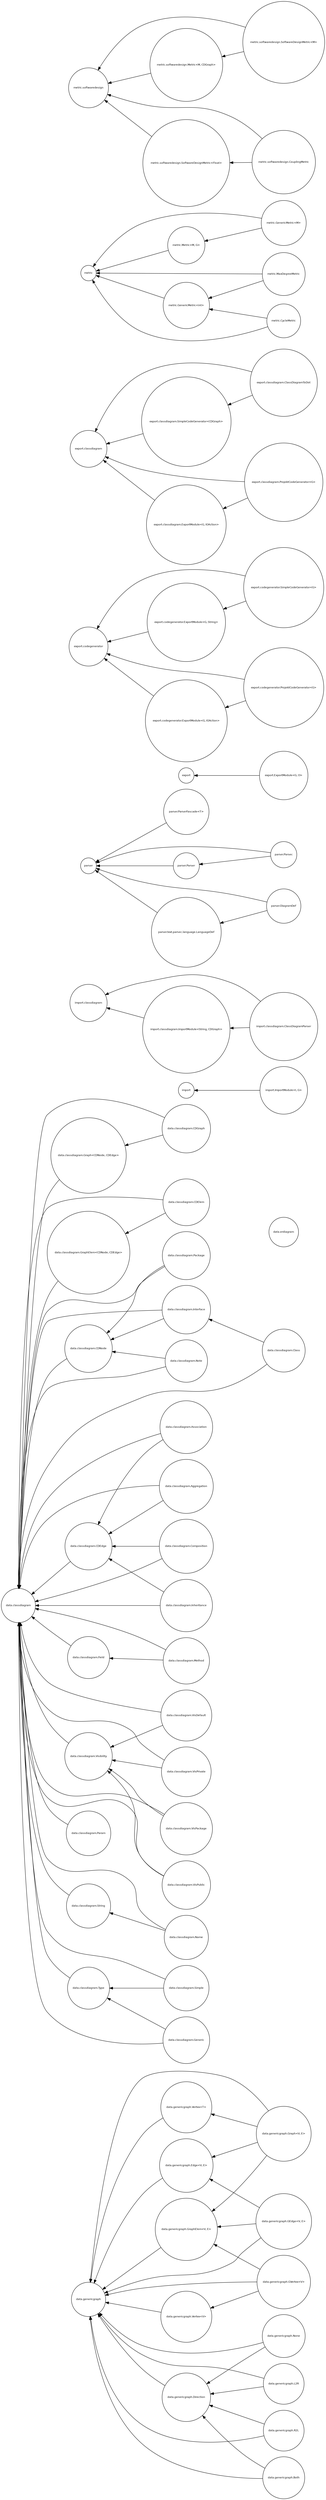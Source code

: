 digraph G {
fontname = "Bitstream Vera Sans"; rankdir = "RL"; fontsize = 8;
node [ fontname = "Bitstream Vera Sans" fontsize = 8 shape = "circle" ]
edge [ arrowhead = "normal" fontname = "Bitstream Vera Sans" fontsize = 8 ]
data_genericgraph [ label = "data.genericgraph" ]
data_genericgraph_Graph__V__E__ [ label = "data.genericgraph.Graph\<V, E\>" ]
data_genericgraph_GraphElem__V__E__ [ label = "data.genericgraph.GraphElem\<V, E\>" ]
data_genericgraph_Vertex__T__ [ label = "data.genericgraph.Vertex\<T\>" ]
data_genericgraph_Edge__V__E__ [ label = "data.genericgraph.Edge\<V, E\>" ]
data_genericgraph_GVertex__V__ [ label = "data.genericgraph.GVertex\<V\>" ]
data_genericgraph_GEdge__V__E__ [ label = "data.genericgraph.GEdge\<V, E\>" ]
data_genericgraph_Vertex__V__ [ label = "data.genericgraph.Vertex\<V\>" ]
data_genericgraph_Direction [ label = "data.genericgraph.Direction" ]
data_genericgraph_None [ label = "data.genericgraph.None" ]
data_genericgraph_L2R [ label = "data.genericgraph.L2R" ]
data_genericgraph_R2L [ label = "data.genericgraph.R2L" ]
data_genericgraph_Both [ label = "data.genericgraph.Both" ]
data_classdiagram [ label = "data.classdiagram" ]
data_classdiagram_Graph__CDNode__CDEdge__ [ label = "data.classdiagram.Graph\<CDNode, CDEdge\>" ]
data_classdiagram_CDGraph [ label = "data.classdiagram.CDGraph" ]
data_classdiagram_GraphElem__CDNode__CDEdge__ [ label = "data.classdiagram.GraphElem\<CDNode, CDEdge\>" ]
data_classdiagram_CDElem [ label = "data.classdiagram.CDElem" ]
data_classdiagram_CDNode [ label = "data.classdiagram.CDNode" ]
data_classdiagram_Package [ label = "data.classdiagram.Package" ]
data_classdiagram_Interface [ label = "data.classdiagram.Interface" ]
data_classdiagram_Class [ label = "data.classdiagram.Class" ]
data_classdiagram_Note [ label = "data.classdiagram.Note" ]
data_classdiagram_CDEdge [ label = "data.classdiagram.CDEdge" ]
data_classdiagram_Association [ label = "data.classdiagram.Association" ]
data_classdiagram_Aggregation [ label = "data.classdiagram.Aggregation" ]
data_classdiagram_Composition [ label = "data.classdiagram.Composition" ]
data_classdiagram_Inheritance [ label = "data.classdiagram.Inheritance" ]
data_classdiagram_Field [ label = "data.classdiagram.Field" ]
data_classdiagram_Method [ label = "data.classdiagram.Method" ]
data_classdiagram_Visibility [ label = "data.classdiagram.Visibility" ]
data_classdiagram_VisDefault [ label = "data.classdiagram.VisDefault" ]
data_classdiagram_VisPrivate [ label = "data.classdiagram.VisPrivate" ]
data_classdiagram_VisPackage [ label = "data.classdiagram.VisPackage" ]
data_classdiagram_VisPublic [ label = "data.classdiagram.VisPublic" ]
data_classdiagram_Param [ label = "data.classdiagram.Param" ]
data_classdiagram_String [ label = "data.classdiagram.String" ]
data_classdiagram_Name [ label = "data.classdiagram.Name" ]
data_classdiagram_Type [ label = "data.classdiagram.Type" ]
data_classdiagram_Simple [ label = "data.classdiagram.Simple" ]
data_classdiagram_Generic [ label = "data.classdiagram.Generic" ]
data_erdiagram [ label = "data.erdiagram" ]
import [ label = "import" ]
import_ImportModule__I__G__ [ label = "import.ImportModule\<I, G\>" ]
import_classdiagram [ label = "import.classdiagram" ]
import_classdiagram_ImportModule__String__CDGraph__ [ label = "import.classdiagram.ImportModule\<String, CDGraph\>" ]
import_classdiagram_ClassDiagramParser [ label = "import.classdiagram.ClassDiagramParser" ]
parser [ label = "parser" ]
parser_ParserFascade__T__ [ label = "parser.ParserFascade\<T\>" ]
parser_Parser [ label = "parser.Parser" ]
parser_Parsec [ label = "parser.Parsec" ]
parser_text_parsec_language_LanguageDef [ label = "parser.text.parsec.language.LanguageDef" ]
parser_DiagramDef [ label = "parser.DiagramDef" ]
export [ label = "export" ]
export_ExportModule__G__O__ [ label = "export.ExportModule\<G, O\>" ]
export_codegenerator [ label = "export.codegenerator" ]
export_codegenerator_ExportModule__G__String__ [ label = "export.codegenerator.ExportModule\<G, String\>" ]
export_codegenerator_SimpleCodeGenerator__G__ [ label = "export.codegenerator.SimpleCodeGenerator\<G\>" ]
export_codegenerator_ExportModule__G__IOAction__ [ label = "export.codegenerator.ExportModule\<G, IOAction\>" ]
export_codegenerator_ProjektCodeGenerator__G__ [ label = "export.codegenerator.ProjektCodeGenerator\<G\>" ]
export_classdiagram [ label = "export.classdiagram" ]
export_classdiagram_SimpleCodeGenerator__CDGraph__ [ label = "export.classdiagram.SimpleCodeGenerator\<CDGraph\>" ]
export_classdiagram_ClassDiagramToDot [ label = "export.classdiagram.ClassDiagramToDot" ]
export_classdiagram_ExportModule__G__IOAction__ [ label = "export.classdiagram.ExportModule\<G, IOAction\>" ]
export_classdiagram_ProjektCodeGenerator__G__ [ label = "export.classdiagram.ProjektCodeGenerator\<G\>" ]
metric [ label = "metric" ]
metric_Metric__M__G__ [ label = "metric.Metric\<M, G\>" ]
metric_GenericMetric__M__ [ label = "metric.GenericMetric\<M\>" ]
metric_GenericMetric__int__ [ label = "metric.GenericMetric\<int\>" ]
metric_MaxDegreeMetric [ label = "metric.MaxDegreeMetric" ]
metric_CycleMetric [ label = "metric.CycleMetric" ]
metric_softwaredesign [ label = "metric.softwaredesign" ]
metric_softwaredesign_Metric__M__CDGraph__ [ label = "metric.softwaredesign.Metric\<M, CDGraph\>" ]
metric_softwaredesign_SoftwareDesignMetric__M__ [ label = "metric.softwaredesign.SoftwareDesignMetric\<M\>" ]
metric_softwaredesign_SoftwareDesignMetric__Float__ [ label = "metric.softwaredesign.SoftwareDesignMetric\<Float\>" ]
metric_softwaredesign_CouplingMetric [ label = "metric.softwaredesign.CouplingMetric" ]
data_genericgraph_Graph__V__E__ -> data_genericgraph_GraphElem__V__E__
data_genericgraph_Graph__V__E__ -> data_genericgraph_Vertex__T__
data_genericgraph_Graph__V__E__ -> data_genericgraph_Edge__V__E__
data_genericgraph_GVertex__V__ -> data_genericgraph_GraphElem__V__E__
data_genericgraph_GEdge__V__E__ -> data_genericgraph_GraphElem__V__E__
data_genericgraph_GVertex__V__ -> data_genericgraph_Vertex__V__
data_genericgraph_GEdge__V__E__ -> data_genericgraph_Edge__V__E__
data_genericgraph_None -> data_genericgraph_Direction
data_genericgraph_L2R -> data_genericgraph_Direction
data_genericgraph_R2L -> data_genericgraph_Direction
data_genericgraph_Both -> data_genericgraph_Direction
data_genericgraph_Graph__V__E__ -> data_genericgraph
data_genericgraph_GraphElem__V__E__ -> data_genericgraph
data_genericgraph_Vertex__T__ -> data_genericgraph
data_genericgraph_Edge__V__E__ -> data_genericgraph
data_genericgraph_GVertex__V__ -> data_genericgraph
data_genericgraph_GEdge__V__E__ -> data_genericgraph
data_genericgraph_Vertex__V__ -> data_genericgraph
data_genericgraph_Direction -> data_genericgraph
data_genericgraph_None -> data_genericgraph
data_genericgraph_L2R -> data_genericgraph
data_genericgraph_R2L -> data_genericgraph
data_genericgraph_Both -> data_genericgraph
data_classdiagram_CDGraph -> data_classdiagram_Graph__CDNode__CDEdge__
data_classdiagram_CDElem -> data_classdiagram_GraphElem__CDNode__CDEdge__
data_classdiagram_Package -> data_classdiagram_CDNode
data_classdiagram_Interface -> data_classdiagram_CDNode
data_classdiagram_Class -> data_classdiagram_Interface
data_classdiagram_Note -> data_classdiagram_CDNode
data_classdiagram_Association -> data_classdiagram_CDEdge
data_classdiagram_Aggregation -> data_classdiagram_CDEdge
data_classdiagram_Composition -> data_classdiagram_CDEdge
data_classdiagram_Inheritance -> data_classdiagram_CDEdge
data_classdiagram_Method -> data_classdiagram_Field
data_classdiagram_VisDefault -> data_classdiagram_Visibility
data_classdiagram_VisPrivate -> data_classdiagram_Visibility
data_classdiagram_VisPackage -> data_classdiagram_Visibility
data_classdiagram_VisPublic -> data_classdiagram_Visibility
data_classdiagram_Name -> data_classdiagram_String
data_classdiagram_Simple -> data_classdiagram_Type
data_classdiagram_Generic -> data_classdiagram_Type
data_classdiagram_Graph__CDNode__CDEdge__ -> data_classdiagram
data_classdiagram_CDGraph -> data_classdiagram
data_classdiagram_GraphElem__CDNode__CDEdge__ -> data_classdiagram
data_classdiagram_CDElem -> data_classdiagram
data_classdiagram_CDNode -> data_classdiagram
data_classdiagram_Package -> data_classdiagram
data_classdiagram_Interface -> data_classdiagram
data_classdiagram_Class -> data_classdiagram
data_classdiagram_Note -> data_classdiagram
data_classdiagram_CDEdge -> data_classdiagram
data_classdiagram_Association -> data_classdiagram
data_classdiagram_Aggregation -> data_classdiagram
data_classdiagram_Composition -> data_classdiagram
data_classdiagram_Inheritance -> data_classdiagram
data_classdiagram_Field -> data_classdiagram
data_classdiagram_Method -> data_classdiagram
data_classdiagram_Visibility -> data_classdiagram
data_classdiagram_VisDefault -> data_classdiagram
data_classdiagram_VisPrivate -> data_classdiagram
data_classdiagram_VisPackage -> data_classdiagram
data_classdiagram_VisPublic -> data_classdiagram
data_classdiagram_Param -> data_classdiagram
data_classdiagram_String -> data_classdiagram
data_classdiagram_Name -> data_classdiagram
data_classdiagram_Type -> data_classdiagram
data_classdiagram_Simple -> data_classdiagram
data_classdiagram_Generic -> data_classdiagram
import_ImportModule__I__G__ -> import
import_classdiagram_ClassDiagramParser -> import_classdiagram_ImportModule__String__CDGraph__
import_classdiagram_ImportModule__String__CDGraph__ -> import_classdiagram
import_classdiagram_ClassDiagramParser -> import_classdiagram
parser_Parsec -> parser_Parser
parser_DiagramDef -> parser_text_parsec_language_LanguageDef
parser_ParserFascade__T__ -> parser
parser_Parser -> parser
parser_Parsec -> parser
parser_text_parsec_language_LanguageDef -> parser
parser_DiagramDef -> parser
export_ExportModule__G__O__ -> export
export_codegenerator_SimpleCodeGenerator__G__ -> export_codegenerator_ExportModule__G__String__
export_codegenerator_ProjektCodeGenerator__G__ -> export_codegenerator_ExportModule__G__IOAction__
export_codegenerator_ExportModule__G__String__ -> export_codegenerator
export_codegenerator_SimpleCodeGenerator__G__ -> export_codegenerator
export_codegenerator_ExportModule__G__IOAction__ -> export_codegenerator
export_codegenerator_ProjektCodeGenerator__G__ -> export_codegenerator
export_classdiagram_ClassDiagramToDot -> export_classdiagram_SimpleCodeGenerator__CDGraph__
export_classdiagram_ProjektCodeGenerator__G__ -> export_classdiagram_ExportModule__G__IOAction__
export_classdiagram_SimpleCodeGenerator__CDGraph__ -> export_classdiagram
export_classdiagram_ClassDiagramToDot -> export_classdiagram
export_classdiagram_ExportModule__G__IOAction__ -> export_classdiagram
export_classdiagram_ProjektCodeGenerator__G__ -> export_classdiagram
metric_GenericMetric__M__ -> metric_Metric__M__G__
metric_MaxDegreeMetric -> metric_GenericMetric__int__
metric_CycleMetric -> metric_GenericMetric__int__
metric_Metric__M__G__ -> metric
metric_GenericMetric__M__ -> metric
metric_GenericMetric__int__ -> metric
metric_MaxDegreeMetric -> metric
metric_CycleMetric -> metric
metric_softwaredesign_SoftwareDesignMetric__M__ -> metric_softwaredesign_Metric__M__CDGraph__
metric_softwaredesign_CouplingMetric -> metric_softwaredesign_SoftwareDesignMetric__Float__
metric_softwaredesign_Metric__M__CDGraph__ -> metric_softwaredesign
metric_softwaredesign_SoftwareDesignMetric__M__ -> metric_softwaredesign
metric_softwaredesign_SoftwareDesignMetric__Float__ -> metric_softwaredesign
metric_softwaredesign_CouplingMetric -> metric_softwaredesign
}
